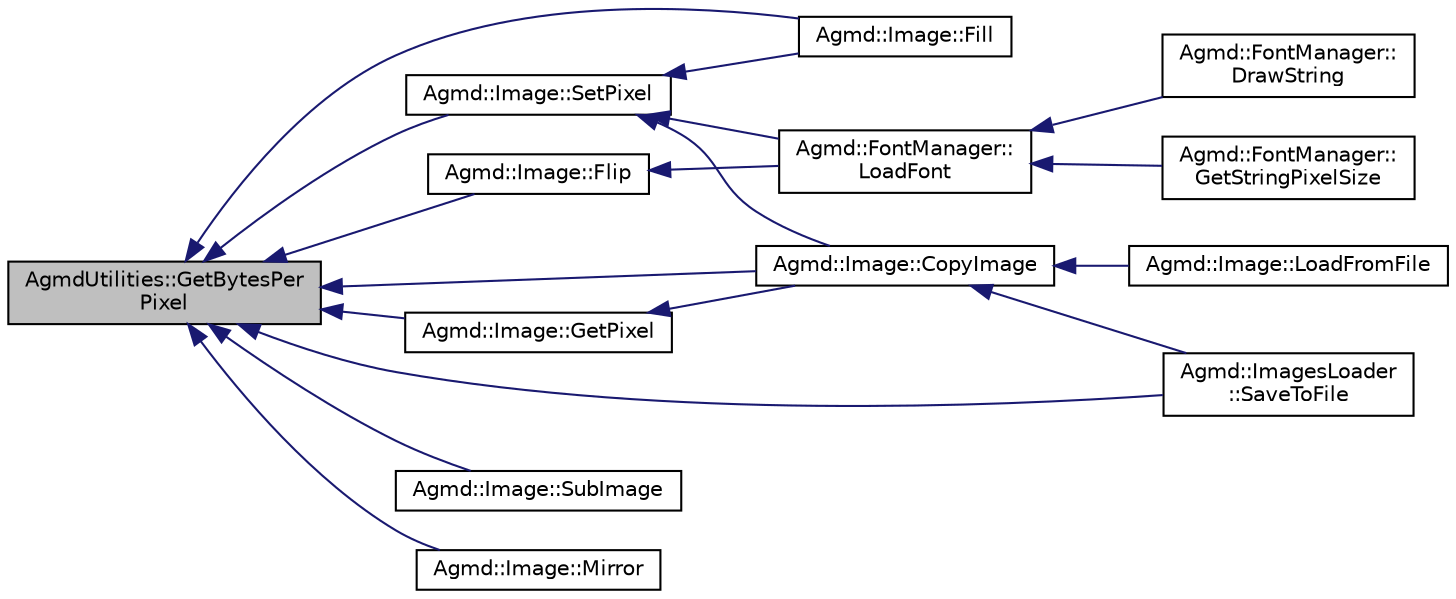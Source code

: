digraph "AgmdUtilities::GetBytesPerPixel"
{
  edge [fontname="Helvetica",fontsize="10",labelfontname="Helvetica",labelfontsize="10"];
  node [fontname="Helvetica",fontsize="10",shape=record];
  rankdir="LR";
  Node1 [label="AgmdUtilities::GetBytesPer\lPixel",height=0.2,width=0.4,color="black", fillcolor="grey75", style="filled" fontcolor="black"];
  Node1 -> Node2 [dir="back",color="midnightblue",fontsize="10",style="solid",fontname="Helvetica"];
  Node2 [label="Agmd::Image::Fill",height=0.2,width=0.4,color="black", fillcolor="white", style="filled",URL="$class_agmd_1_1_image.html#a625cec70847526330b42b921890ff5da"];
  Node1 -> Node3 [dir="back",color="midnightblue",fontsize="10",style="solid",fontname="Helvetica"];
  Node3 [label="Agmd::Image::SetPixel",height=0.2,width=0.4,color="black", fillcolor="white", style="filled",URL="$class_agmd_1_1_image.html#aef1f82c5377735b70e03bd50b9c349c7"];
  Node3 -> Node4 [dir="back",color="midnightblue",fontsize="10",style="solid",fontname="Helvetica"];
  Node4 [label="Agmd::FontManager::\lLoadFont",height=0.2,width=0.4,color="black", fillcolor="white", style="filled",URL="$class_agmd_1_1_font_manager.html#a632744ec856e0bbbf63eae5ec8f13092"];
  Node4 -> Node5 [dir="back",color="midnightblue",fontsize="10",style="solid",fontname="Helvetica"];
  Node5 [label="Agmd::FontManager::\lDrawString",height=0.2,width=0.4,color="black", fillcolor="white", style="filled",URL="$class_agmd_1_1_font_manager.html#a3dd0d062b1b992e349faf5d8cf7a6f2b"];
  Node4 -> Node6 [dir="back",color="midnightblue",fontsize="10",style="solid",fontname="Helvetica"];
  Node6 [label="Agmd::FontManager::\lGetStringPixelSize",height=0.2,width=0.4,color="black", fillcolor="white", style="filled",URL="$class_agmd_1_1_font_manager.html#a158569e5aefcd046fd923cace7f23276"];
  Node3 -> Node2 [dir="back",color="midnightblue",fontsize="10",style="solid",fontname="Helvetica"];
  Node3 -> Node7 [dir="back",color="midnightblue",fontsize="10",style="solid",fontname="Helvetica"];
  Node7 [label="Agmd::Image::CopyImage",height=0.2,width=0.4,color="black", fillcolor="white", style="filled",URL="$class_agmd_1_1_image.html#a8ac7614cf6bd3e6432f07db2240dcf4b"];
  Node7 -> Node8 [dir="back",color="midnightblue",fontsize="10",style="solid",fontname="Helvetica"];
  Node8 [label="Agmd::Image::LoadFromFile",height=0.2,width=0.4,color="black", fillcolor="white", style="filled",URL="$class_agmd_1_1_image.html#a8ba276cb22a39ca8394bc96b76c28fa2"];
  Node7 -> Node9 [dir="back",color="midnightblue",fontsize="10",style="solid",fontname="Helvetica"];
  Node9 [label="Agmd::ImagesLoader\l::SaveToFile",height=0.2,width=0.4,color="black", fillcolor="white", style="filled",URL="$class_agmd_1_1_images_loader.html#a60ce8f960efd5b94565ec77dc8e5a40a"];
  Node1 -> Node10 [dir="back",color="midnightblue",fontsize="10",style="solid",fontname="Helvetica"];
  Node10 [label="Agmd::Image::GetPixel",height=0.2,width=0.4,color="black", fillcolor="white", style="filled",URL="$class_agmd_1_1_image.html#a5cd2b6c73f1e50a2038fbbf2207c6665"];
  Node10 -> Node7 [dir="back",color="midnightblue",fontsize="10",style="solid",fontname="Helvetica"];
  Node1 -> Node7 [dir="back",color="midnightblue",fontsize="10",style="solid",fontname="Helvetica"];
  Node1 -> Node11 [dir="back",color="midnightblue",fontsize="10",style="solid",fontname="Helvetica"];
  Node11 [label="Agmd::Image::SubImage",height=0.2,width=0.4,color="black", fillcolor="white", style="filled",URL="$class_agmd_1_1_image.html#addca3cb1123f7edd7f1056d75452d86c"];
  Node1 -> Node12 [dir="back",color="midnightblue",fontsize="10",style="solid",fontname="Helvetica"];
  Node12 [label="Agmd::Image::Flip",height=0.2,width=0.4,color="black", fillcolor="white", style="filled",URL="$class_agmd_1_1_image.html#a7baa6c5c7e3f3d356af00742feedd2f0"];
  Node12 -> Node4 [dir="back",color="midnightblue",fontsize="10",style="solid",fontname="Helvetica"];
  Node1 -> Node13 [dir="back",color="midnightblue",fontsize="10",style="solid",fontname="Helvetica"];
  Node13 [label="Agmd::Image::Mirror",height=0.2,width=0.4,color="black", fillcolor="white", style="filled",URL="$class_agmd_1_1_image.html#a57836b0e2bab7ca44ba61df2c43cf02b"];
  Node1 -> Node9 [dir="back",color="midnightblue",fontsize="10",style="solid",fontname="Helvetica"];
}
